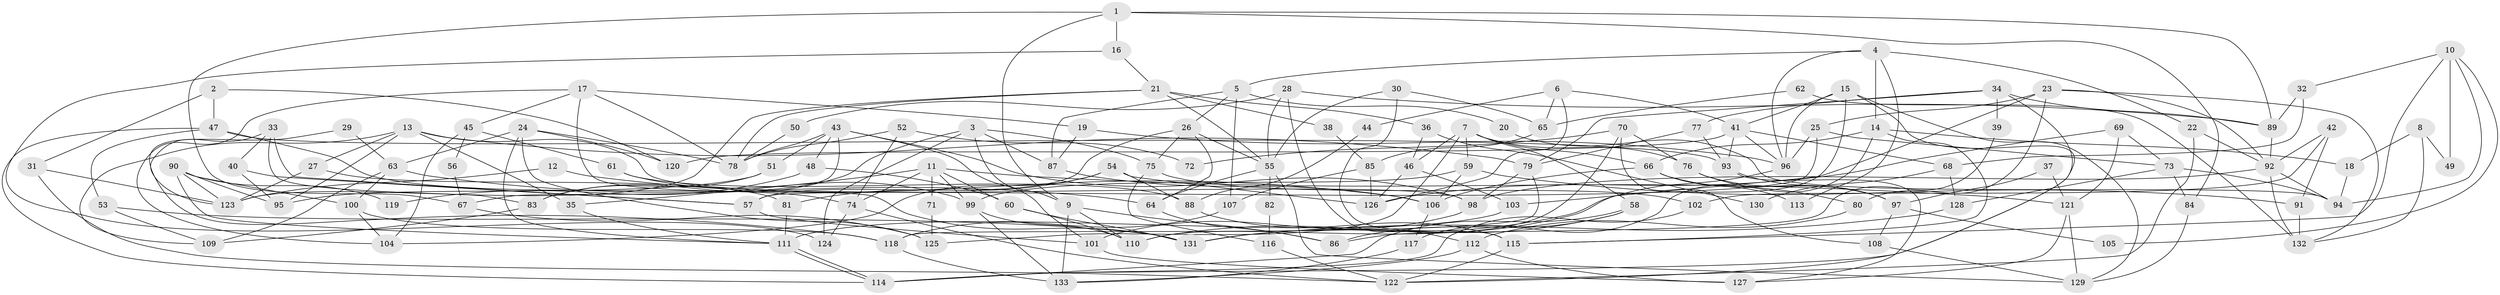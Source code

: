 // coarse degree distribution, {10: 0.175, 16: 0.025, 6: 0.125, 4: 0.125, 9: 0.075, 7: 0.175, 2: 0.025, 8: 0.125, 3: 0.1, 5: 0.05}
// Generated by graph-tools (version 1.1) at 2025/37/03/04/25 23:37:15]
// undirected, 133 vertices, 266 edges
graph export_dot {
  node [color=gray90,style=filled];
  1;
  2;
  3;
  4;
  5;
  6;
  7;
  8;
  9;
  10;
  11;
  12;
  13;
  14;
  15;
  16;
  17;
  18;
  19;
  20;
  21;
  22;
  23;
  24;
  25;
  26;
  27;
  28;
  29;
  30;
  31;
  32;
  33;
  34;
  35;
  36;
  37;
  38;
  39;
  40;
  41;
  42;
  43;
  44;
  45;
  46;
  47;
  48;
  49;
  50;
  51;
  52;
  53;
  54;
  55;
  56;
  57;
  58;
  59;
  60;
  61;
  62;
  63;
  64;
  65;
  66;
  67;
  68;
  69;
  70;
  71;
  72;
  73;
  74;
  75;
  76;
  77;
  78;
  79;
  80;
  81;
  82;
  83;
  84;
  85;
  86;
  87;
  88;
  89;
  90;
  91;
  92;
  93;
  94;
  95;
  96;
  97;
  98;
  99;
  100;
  101;
  102;
  103;
  104;
  105;
  106;
  107;
  108;
  109;
  110;
  111;
  112;
  113;
  114;
  115;
  116;
  117;
  118;
  119;
  120;
  121;
  122;
  123;
  124;
  125;
  126;
  127;
  128;
  129;
  130;
  131;
  132;
  133;
  1 -- 67;
  1 -- 84;
  1 -- 9;
  1 -- 16;
  1 -- 89;
  2 -- 47;
  2 -- 31;
  2 -- 120;
  3 -- 9;
  3 -- 87;
  3 -- 75;
  3 -- 83;
  3 -- 124;
  4 -- 96;
  4 -- 5;
  4 -- 14;
  4 -- 22;
  4 -- 113;
  5 -- 26;
  5 -- 87;
  5 -- 20;
  5 -- 107;
  6 -- 126;
  6 -- 41;
  6 -- 44;
  6 -- 65;
  7 -- 66;
  7 -- 46;
  7 -- 58;
  7 -- 59;
  7 -- 76;
  7 -- 125;
  8 -- 18;
  8 -- 132;
  8 -- 49;
  9 -- 86;
  9 -- 110;
  9 -- 133;
  10 -- 115;
  10 -- 94;
  10 -- 32;
  10 -- 49;
  10 -- 105;
  11 -- 74;
  11 -- 121;
  11 -- 35;
  11 -- 60;
  11 -- 71;
  11 -- 99;
  12 -- 123;
  12 -- 106;
  13 -- 109;
  13 -- 27;
  13 -- 35;
  13 -- 79;
  13 -- 95;
  13 -- 98;
  14 -- 117;
  14 -- 18;
  14 -- 66;
  14 -- 115;
  15 -- 122;
  15 -- 110;
  15 -- 41;
  15 -- 96;
  15 -- 129;
  16 -- 21;
  16 -- 124;
  17 -- 131;
  17 -- 78;
  17 -- 19;
  17 -- 45;
  17 -- 104;
  18 -- 94;
  19 -- 96;
  19 -- 87;
  20 -- 94;
  21 -- 123;
  21 -- 55;
  21 -- 36;
  21 -- 38;
  21 -- 78;
  22 -- 92;
  22 -- 122;
  23 -- 25;
  23 -- 80;
  23 -- 92;
  23 -- 103;
  23 -- 132;
  24 -- 111;
  24 -- 78;
  24 -- 63;
  24 -- 120;
  24 -- 125;
  25 -- 57;
  25 -- 96;
  25 -- 73;
  26 -- 64;
  26 -- 75;
  26 -- 55;
  26 -- 57;
  27 -- 123;
  27 -- 81;
  28 -- 89;
  28 -- 112;
  28 -- 50;
  28 -- 55;
  29 -- 63;
  29 -- 118;
  30 -- 115;
  30 -- 55;
  30 -- 65;
  31 -- 122;
  31 -- 123;
  32 -- 89;
  32 -- 68;
  33 -- 40;
  33 -- 57;
  33 -- 83;
  33 -- 123;
  34 -- 114;
  34 -- 79;
  34 -- 39;
  34 -- 77;
  34 -- 89;
  35 -- 111;
  36 -- 46;
  36 -- 130;
  37 -- 121;
  37 -- 97;
  38 -- 85;
  39 -- 86;
  40 -- 57;
  40 -- 95;
  41 -- 120;
  41 -- 68;
  41 -- 93;
  41 -- 96;
  42 -- 92;
  42 -- 91;
  42 -- 102;
  43 -- 98;
  43 -- 101;
  43 -- 48;
  43 -- 51;
  43 -- 67;
  43 -- 78;
  44 -- 88;
  45 -- 104;
  45 -- 56;
  45 -- 61;
  46 -- 126;
  46 -- 103;
  47 -- 93;
  47 -- 53;
  47 -- 74;
  47 -- 114;
  48 -- 60;
  48 -- 119;
  50 -- 78;
  51 -- 83;
  51 -- 95;
  52 -- 74;
  52 -- 78;
  52 -- 72;
  53 -- 109;
  53 -- 131;
  54 -- 88;
  54 -- 104;
  54 -- 81;
  54 -- 126;
  55 -- 64;
  55 -- 82;
  55 -- 129;
  56 -- 67;
  57 -- 101;
  58 -- 114;
  58 -- 86;
  58 -- 131;
  59 -- 99;
  59 -- 91;
  59 -- 106;
  60 -- 131;
  60 -- 110;
  61 -- 99;
  61 -- 88;
  62 -- 132;
  62 -- 65;
  63 -- 100;
  63 -- 64;
  63 -- 109;
  64 -- 86;
  65 -- 85;
  66 -- 97;
  66 -- 106;
  66 -- 113;
  67 -- 125;
  68 -- 128;
  68 -- 130;
  69 -- 126;
  69 -- 73;
  69 -- 121;
  70 -- 76;
  70 -- 110;
  70 -- 72;
  70 -- 108;
  71 -- 125;
  73 -- 128;
  73 -- 84;
  73 -- 94;
  74 -- 124;
  74 -- 122;
  75 -- 102;
  75 -- 116;
  76 -- 97;
  76 -- 80;
  77 -- 79;
  77 -- 93;
  79 -- 98;
  79 -- 118;
  80 -- 112;
  81 -- 111;
  82 -- 116;
  83 -- 109;
  84 -- 129;
  85 -- 107;
  85 -- 126;
  87 -- 106;
  88 -- 115;
  89 -- 92;
  90 -- 95;
  90 -- 111;
  90 -- 100;
  90 -- 119;
  90 -- 123;
  91 -- 132;
  92 -- 94;
  92 -- 98;
  92 -- 132;
  93 -- 97;
  93 -- 127;
  96 -- 131;
  97 -- 108;
  97 -- 105;
  98 -- 101;
  99 -- 110;
  99 -- 133;
  100 -- 118;
  100 -- 104;
  101 -- 127;
  102 -- 114;
  103 -- 111;
  106 -- 117;
  107 -- 118;
  108 -- 129;
  111 -- 114;
  111 -- 114;
  112 -- 133;
  112 -- 127;
  115 -- 122;
  116 -- 122;
  117 -- 133;
  118 -- 133;
  121 -- 129;
  121 -- 127;
  128 -- 131;
}
